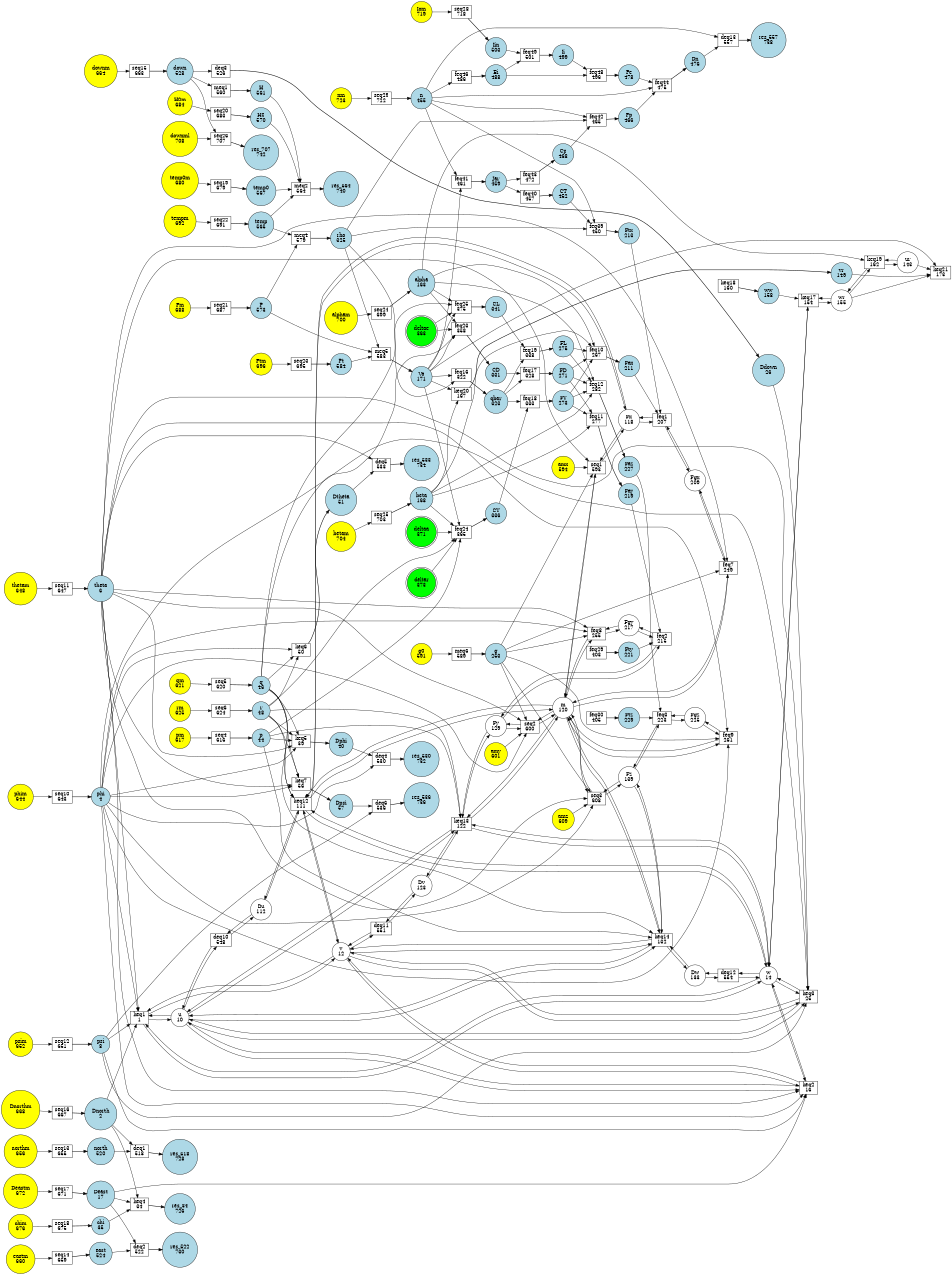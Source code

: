 digraph G {
rankdir = LR;
size ="8.5"
node [shape = box, fillcolor = white, style = filled, label="keq1
1"]; keq1;
node [shape = box, fillcolor = white, style = filled, label="keq2
16"]; keq2;
node [shape = box, fillcolor = white, style = filled, label="keq3
25"]; keq3;
node [shape = box, fillcolor = white, style = filled, label="keq4
34"]; keq4;
node [shape = box, fillcolor = white, style = filled, label="keq5
39"]; keq5;
node [shape = box, fillcolor = white, style = filled, label="keq6
50"]; keq6;
node [shape = box, fillcolor = white, style = filled, label="keq7
56"]; keq7;
node [shape = box, fillcolor = white, style = filled, label="keq12
111"]; keq12;
node [shape = box, fillcolor = white, style = filled, label="keq13
122"]; keq13;
node [shape = box, fillcolor = white, style = filled, label="keq14
132"]; keq14;
node [shape = box, fillcolor = white, style = filled, label="keq17
154"]; keq17;
node [shape = box, fillcolor = white, style = filled, label="keq18
160"]; keq18;
node [shape = box, fillcolor = white, style = filled, label="keq19
162"]; keq19;
node [shape = box, fillcolor = white, style = filled, label="keq20
167"]; keq20;
node [shape = box, fillcolor = white, style = filled, label="keq21
173"]; keq21;
node [shape = box, fillcolor = white, style = filled, label="feq1
207"]; feq1;
node [shape = box, fillcolor = white, style = filled, label="feq2
215"]; feq2;
node [shape = box, fillcolor = white, style = filled, label="feq3
223"]; feq3;
node [shape = box, fillcolor = white, style = filled, label="feq7
249"]; feq7;
node [shape = box, fillcolor = white, style = filled, label="feq8
255"]; feq8;
node [shape = box, fillcolor = white, style = filled, label="feq9
261"]; feq9;
node [shape = box, fillcolor = white, style = filled, label="feq10
267"]; feq10;
node [shape = box, fillcolor = white, style = filled, label="feq11
277"]; feq11;
node [shape = box, fillcolor = white, style = filled, label="feq12
282"]; feq12;
node [shape = box, fillcolor = white, style = filled, label="feq16
322"]; feq16;
node [shape = box, fillcolor = white, style = filled, label="feq17
328"]; feq17;
node [shape = box, fillcolor = white, style = filled, label="feq18
333"]; feq18;
node [shape = box, fillcolor = white, style = filled, label="feq19
338"]; feq19;
node [shape = box, fillcolor = white, style = filled, label="feq23
358"]; feq23;
node [shape = box, fillcolor = white, style = filled, label="feq24
365"]; feq24;
node [shape = box, fillcolor = white, style = filled, label="feq25
375"]; feq25;
node [shape = box, fillcolor = white, style = filled, label="feq29
403"]; feq29;
node [shape = box, fillcolor = white, style = filled, label="feq30
405"]; feq30;
node [shape = box, fillcolor = white, style = filled, label="feq39
450"]; feq39;
node [shape = box, fillcolor = white, style = filled, label="feq40
457"]; feq40;
node [shape = box, fillcolor = white, style = filled, label="feq41
461"]; feq41;
node [shape = box, fillcolor = white, style = filled, label="feq42
465"]; feq42;
node [shape = box, fillcolor = white, style = filled, label="feq43
472"]; feq43;
node [shape = box, fillcolor = white, style = filled, label="feq44
475"]; feq44;
node [shape = box, fillcolor = white, style = filled, label="feq46
486"]; feq46;
node [shape = box, fillcolor = white, style = filled, label="feq48
496"]; feq48;
node [shape = box, fillcolor = white, style = filled, label="feq49
501"]; feq49;
node [shape = box, fillcolor = white, style = filled, label="deq1
518"]; deq1;
node [shape = box, fillcolor = white, style = filled, label="deq2
522"]; deq2;
node [shape = box, fillcolor = white, style = filled, label="deq3
526"]; deq3;
node [shape = box, fillcolor = white, style = filled, label="deq4
530"]; deq4;
node [shape = box, fillcolor = white, style = filled, label="deq5
533"]; deq5;
node [shape = box, fillcolor = white, style = filled, label="deq6
536"]; deq6;
node [shape = box, fillcolor = white, style = filled, label="deq10
548"]; deq10;
node [shape = box, fillcolor = white, style = filled, label="deq11
551"]; deq11;
node [shape = box, fillcolor = white, style = filled, label="deq12
554"]; deq12;
node [shape = box, fillcolor = white, style = filled, label="deq13
557"]; deq13;
node [shape = box, fillcolor = white, style = filled, label="meq1
560"]; meq1;
node [shape = box, fillcolor = white, style = filled, label="meq2
564"]; meq2;
node [shape = box, fillcolor = white, style = filled, label="meq4
579"]; meq4;
node [shape = box, fillcolor = white, style = filled, label="meq5
583"]; meq5;
node [shape = box, fillcolor = white, style = filled, label="meq6
589"]; meq6;
node [shape = box, fillcolor = white, style = filled, label="seq1
593"]; seq1;
node [shape = box, fillcolor = white, style = filled, label="seq2
600"]; seq2;
node [shape = box, fillcolor = white, style = filled, label="seq3
608"]; seq3;
node [shape = box, fillcolor = white, style = filled, label="seq4
616"]; seq4;
node [shape = box, fillcolor = white, style = filled, label="seq5
620"]; seq5;
node [shape = box, fillcolor = white, style = filled, label="seq6
624"]; seq6;
node [shape = box, fillcolor = white, style = filled, label="seq10
643"]; seq10;
node [shape = box, fillcolor = white, style = filled, label="seq11
647"]; seq11;
node [shape = box, fillcolor = white, style = filled, label="seq12
651"]; seq12;
node [shape = box, fillcolor = white, style = filled, label="seq13
655"]; seq13;
node [shape = box, fillcolor = white, style = filled, label="seq14
659"]; seq14;
node [shape = box, fillcolor = white, style = filled, label="seq15
663"]; seq15;
node [shape = box, fillcolor = white, style = filled, label="seq16
667"]; seq16;
node [shape = box, fillcolor = white, style = filled, label="seq17
671"]; seq17;
node [shape = box, fillcolor = white, style = filled, label="seq18
675"]; seq18;
node [shape = box, fillcolor = white, style = filled, label="seq19
679"]; seq19;
node [shape = box, fillcolor = white, style = filled, label="seq20
683"]; seq20;
node [shape = box, fillcolor = white, style = filled, label="seq21
687"]; seq21;
node [shape = box, fillcolor = white, style = filled, label="seq22
691"]; seq22;
node [shape = box, fillcolor = white, style = filled, label="seq23
695"]; seq23;
node [shape = box, fillcolor = white, style = filled, label="seq24
699"]; seq24;
node [shape = box, fillcolor = white, style = filled, label="seq25
703"]; seq25;
node [shape = box, fillcolor = white, style = filled, label="seq26
707"]; seq26;
node [shape = box, fillcolor = white, style = filled, label="seq28
718"]; seq28;
node [shape = box, fillcolor = white, style = filled, label="seq29
722"]; seq29;
node [shape = circle, fillcolor = lightblue, style = filled, label="Dnorth
2"]; Dnorth;
node [shape = circle, fillcolor = lightblue, style = filled, label="phi
4"]; phi;
node [shape = circle, fillcolor = lightblue, style = filled, label="theta
6"]; theta;
node [shape = circle, fillcolor = lightblue, style = filled, label="psi
8"]; psi;
node [shape = circle, fillcolor = white, style = filled, label="u
10"]; u;
node [shape = circle, fillcolor = white, style = filled, label="v
12"]; v;
node [shape = circle, fillcolor = white, style = filled, label="w
14"]; w;
node [shape = circle, fillcolor = lightblue, style = filled, label="Deast
17"]; Deast;
node [shape = circle, fillcolor = lightblue, style = filled, label="Ddown
26"]; Ddown;
node [shape = circle, fillcolor = lightblue, style = filled, label="chi
35"]; chi;
node [shape = circle, fillcolor = lightblue, style = filled, label="Dphi
40"]; Dphi;
node [shape = circle, fillcolor = lightblue, style = filled, label="p
44"]; p;
node [shape = circle, fillcolor = lightblue, style = filled, label="q
46"]; q;
node [shape = circle, fillcolor = lightblue, style = filled, label="r
48"]; r;
node [shape = circle, fillcolor = lightblue, style = filled, label="Dtheta
51"]; Dtheta;
node [shape = circle, fillcolor = lightblue, style = filled, label="Dpsi
57"]; Dpsi;
node [shape = circle, fillcolor = white, style = filled, label="Du
112"]; Du;
node [shape = circle, fillcolor = white, style = filled, label="Fx
118"]; Fx;
node [shape = circle, fillcolor = white, style = filled, label="m
120"]; m;
node [shape = circle, fillcolor = white, style = filled, label="Dv
123"]; Dv;
node [shape = circle, fillcolor = white, style = filled, label="Fy
129"]; Fy;
node [shape = circle, fillcolor = white, style = filled, label="Dw
133"]; Dw;
node [shape = circle, fillcolor = white, style = filled, label="Fz
139"]; Fz;
node [shape = circle, fillcolor = white, style = filled, label="ur
143"]; ur;
node [shape = circle, fillcolor = lightblue, style = filled, label="vr
149"]; vr;
node [shape = circle, fillcolor = white, style = filled, label="wr
155"]; wr;
node [shape = circle, fillcolor = lightblue, style = filled, label="ww
158"]; ww;
node [shape = circle, fillcolor = lightblue, style = filled, label="alpha
163"]; alpha;
node [shape = circle, fillcolor = lightblue, style = filled, label="beta
168"]; beta;
node [shape = circle, fillcolor = lightblue, style = filled, label="Va
171"]; Va;
node [shape = circle, fillcolor = white, style = filled, label="Fgx
209"]; Fgx;
node [shape = circle, fillcolor = lightblue, style = filled, label="Fax
211"]; Fax;
node [shape = circle, fillcolor = lightblue, style = filled, label="Ftx
213"]; Ftx;
node [shape = circle, fillcolor = white, style = filled, label="Fgy
217"]; Fgy;
node [shape = circle, fillcolor = lightblue, style = filled, label="Fay
219"]; Fay;
node [shape = circle, fillcolor = lightblue, style = filled, label="Fty
221"]; Fty;
node [shape = circle, fillcolor = white, style = filled, label="Fgz
225"]; Fgz;
node [shape = circle, fillcolor = lightblue, style = filled, label="Faz
227"]; Faz;
node [shape = circle, fillcolor = lightblue, style = filled, label="Ftz
229"]; Ftz;
node [shape = circle, fillcolor = lightblue, style = filled, label="g
253"]; g;
node [shape = circle, fillcolor = lightblue, style = filled, label="FD
271"]; FD;
node [shape = circle, fillcolor = lightblue, style = filled, label="FY
273"]; FY;
node [shape = circle, fillcolor = lightblue, style = filled, label="FL
275"]; FL;
node [shape = circle, fillcolor = lightblue, style = filled, label="qbar
323"]; qbar;
node [shape = circle, fillcolor = lightblue, style = filled, label="rho
325"]; rho;
node [shape = circle, fillcolor = lightblue, style = filled, label="CD
331"]; CD;
node [shape = circle, fillcolor = lightblue, style = filled, label="CY
336"]; CY;
node [shape = circle, fillcolor = lightblue, style = filled, label="CL
341"]; CL;
node [shape = doublecircle, fillcolor = green, style = filled, label="deltae
363"]; deltae;
node [shape = doublecircle, fillcolor = green, style = filled, label="deltaa
371"]; deltaa;
node [shape = doublecircle, fillcolor = green, style = filled, label="deltar
373"]; deltar;
node [shape = circle, fillcolor = lightblue, style = filled, label="CT
452"]; CT;
node [shape = circle, fillcolor = lightblue, style = filled, label="n
455"]; n;
node [shape = circle, fillcolor = lightblue, style = filled, label="Jar
459"]; Jar;
node [shape = circle, fillcolor = lightblue, style = filled, label="Pp
466"]; Pp;
node [shape = circle, fillcolor = lightblue, style = filled, label="Cp
468"]; Cp;
node [shape = circle, fillcolor = lightblue, style = filled, label="Dn
476"]; Dn;
node [shape = circle, fillcolor = lightblue, style = filled, label="Pe
478"]; Pe;
node [shape = circle, fillcolor = lightblue, style = filled, label="Ei
488"]; Ei;
node [shape = circle, fillcolor = lightblue, style = filled, label="Ii
499"]; Ii;
node [shape = circle, fillcolor = lightblue, style = filled, label="Iin
503"]; Iin;
node [shape = circle, fillcolor = lightblue, style = filled, label="north
520"]; north;
node [shape = circle, fillcolor = lightblue, style = filled, label="east
524"]; east;
node [shape = circle, fillcolor = lightblue, style = filled, label="down
528"]; down;
node [shape = circle, fillcolor = lightblue, style = filled, label="H
561"]; H;
node [shape = circle, fillcolor = lightblue, style = filled, label="temp
565"]; temp;
node [shape = circle, fillcolor = lightblue, style = filled, label="temp0
567"]; temp0;
node [shape = circle, fillcolor = lightblue, style = filled, label="H0
570"]; H0;
node [shape = circle, fillcolor = lightblue, style = filled, label="P
573"]; P;
node [shape = circle, fillcolor = lightblue, style = filled, label="Pt
584"]; Pt;
node [shape = circle, fillcolor = yellow, style = filled, label="g0
591"]; g0;
node [shape = circle, fillcolor = yellow, style = filled, label="amx
594"]; amx;
node [shape = circle, fillcolor = yellow, style = filled, label="amy
601"]; amy;
node [shape = circle, fillcolor = yellow, style = filled, label="amz
609"]; amz;
node [shape = circle, fillcolor = yellow, style = filled, label="pm
617"]; pm;
node [shape = circle, fillcolor = yellow, style = filled, label="qm
621"]; qm;
node [shape = circle, fillcolor = yellow, style = filled, label="rm
625"]; rm;
node [shape = circle, fillcolor = yellow, style = filled, label="phim
644"]; phim;
node [shape = circle, fillcolor = yellow, style = filled, label="thetam
648"]; thetam;
node [shape = circle, fillcolor = yellow, style = filled, label="psim
652"]; psim;
node [shape = circle, fillcolor = yellow, style = filled, label="northm
656"]; northm;
node [shape = circle, fillcolor = yellow, style = filled, label="eastm
660"]; eastm;
node [shape = circle, fillcolor = yellow, style = filled, label="downm
664"]; downm;
node [shape = circle, fillcolor = yellow, style = filled, label="Dnorthm
668"]; Dnorthm;
node [shape = circle, fillcolor = yellow, style = filled, label="Deastm
672"]; Deastm;
node [shape = circle, fillcolor = yellow, style = filled, label="chim
676"]; chim;
node [shape = circle, fillcolor = yellow, style = filled, label="temp0m
680"]; temp0m;
node [shape = circle, fillcolor = yellow, style = filled, label="H0m
684"]; H0m;
node [shape = circle, fillcolor = yellow, style = filled, label="Pm
688"]; Pm;
node [shape = circle, fillcolor = yellow, style = filled, label="tempm
692"]; tempm;
node [shape = circle, fillcolor = yellow, style = filled, label="Ptm
696"]; Ptm;
node [shape = circle, fillcolor = yellow, style = filled, label="alpham
700"]; alpham;
node [shape = circle, fillcolor = yellow, style = filled, label="betam
704"]; betam;
node [shape = circle, fillcolor = yellow, style = filled, label="downml
708"]; downml;
node [shape = circle, fillcolor = yellow, style = filled, label="Iom
719"]; Iom;
node [shape = circle, fillcolor = yellow, style = filled, label="nm
723"]; nm;
node [shape = circle, fillcolor = lightblue, style = filled, label="res_34
726"]; res_34;
node [shape = circle, fillcolor = lightblue, style = filled, label="res_518
728"]; res_518;
node [shape = circle, fillcolor = lightblue, style = filled, label="res_522
730"]; res_522;
node [shape = circle, fillcolor = lightblue, style = filled, label="res_530
732"]; res_530;
node [shape = circle, fillcolor = lightblue, style = filled, label="res_533
734"]; res_533;
node [shape = circle, fillcolor = lightblue, style = filled, label="res_536
736"]; res_536;
node [shape = circle, fillcolor = lightblue, style = filled, label="res_557
738"]; res_557;
node [shape = circle, fillcolor = lightblue, style = filled, label="res_564
740"]; res_564;
node [shape = circle, fillcolor = lightblue, style = filled, label="res_707
742"]; res_707;
Dnorth -> keq1 [penwidth = 1];
phi -> keq1 [penwidth = 1];
theta -> keq1 [penwidth = 1];
psi -> keq1 [penwidth = 1];
keq1 -> u [penwidth = 1];
u -> keq1 [penwidth = 1];
keq1 -> v [penwidth = 1];
v -> keq1 [penwidth = 1];
keq1 -> w [penwidth = 1];
w -> keq1 [penwidth = 1];
Deast -> keq2 [penwidth = 1];
phi -> keq2 [penwidth = 1];
theta -> keq2 [penwidth = 1];
psi -> keq2 [penwidth = 1];
keq2 -> u [penwidth = 1];
u -> keq2 [penwidth = 1];
keq2 -> v [penwidth = 1];
v -> keq2 [penwidth = 1];
keq2 -> w [penwidth = 1];
w -> keq2 [penwidth = 1];
Ddown -> keq3 [penwidth = 1];
phi -> keq3 [penwidth = 1];
theta -> keq3 [penwidth = 1];
psi -> keq3 [penwidth = 1];
keq3 -> u [penwidth = 1];
u -> keq3 [penwidth = 1];
keq3 -> v [penwidth = 1];
v -> keq3 [penwidth = 1];
keq3 -> w [penwidth = 1];
w -> keq3 [penwidth = 1];
chi -> keq4 [penwidth = 1];
Deast -> keq4 [penwidth = 1];
Dnorth -> keq4 [penwidth = 1];
keq5 -> Dphi [penwidth = 1.5];
phi -> keq5 [penwidth = 1];
theta -> keq5 [penwidth = 1];
p -> keq5 [penwidth = 1];
q -> keq5 [penwidth = 1];
r -> keq5 [penwidth = 1];
keq6 -> Dtheta [penwidth = 1.5];
phi -> keq6 [penwidth = 1];
q -> keq6 [penwidth = 1];
r -> keq6 [penwidth = 1];
keq7 -> Dpsi [penwidth = 1.5];
phi -> keq7 [penwidth = 1];
theta -> keq7 [penwidth = 1];
q -> keq7 [penwidth = 1];
r -> keq7 [penwidth = 1];
keq12 -> Du [penwidth = 1];
Du -> keq12 [penwidth = 1];
keq12 -> v [penwidth = 1];
v -> keq12 [penwidth = 1];
keq12 -> w [penwidth = 1];
w -> keq12 [penwidth = 1];
r -> keq12 [penwidth = 1];
q -> keq12 [penwidth = 1];
keq12 -> Fx [penwidth = 1];
Fx -> keq12 [penwidth = 1];
keq12 -> m [penwidth = 1];
m -> keq12 [penwidth = 1];
keq13 -> Dv [penwidth = 1];
Dv -> keq13 [penwidth = 1];
keq13 -> u [penwidth = 1];
u -> keq13 [penwidth = 1];
keq13 -> w [penwidth = 1];
w -> keq13 [penwidth = 1];
p -> keq13 [penwidth = 1];
r -> keq13 [penwidth = 1];
keq13 -> Fy [penwidth = 1];
Fy -> keq13 [penwidth = 1];
keq13 -> m [penwidth = 1];
m -> keq13 [penwidth = 1];
keq14 -> Dw [penwidth = 1];
Dw -> keq14 [penwidth = 1];
keq14 -> u [penwidth = 1];
u -> keq14 [penwidth = 1];
keq14 -> v [penwidth = 1];
v -> keq14 [penwidth = 1];
p -> keq14 [penwidth = 1];
q -> keq14 [penwidth = 1];
keq14 -> Fz [penwidth = 1];
Fz -> keq14 [penwidth = 1];
keq14 -> m [penwidth = 1];
m -> keq14 [penwidth = 1];
keq17 -> wr [penwidth = 1];
wr -> keq17 [penwidth = 1];
keq17 -> w [penwidth = 1];
w -> keq17 [penwidth = 1];
ww -> keq17 [penwidth = 1];
keq18 -> ww [penwidth = 1.5];
alpha -> keq19 [penwidth = 1];
keq19 -> wr [penwidth = 1];
wr -> keq19 [penwidth = 1];
keq19 -> ur [penwidth = 1];
ur -> keq19 [penwidth = 1];
beta -> keq20 [penwidth = 1];
keq20 -> vr [penwidth = 1.5];
Va -> keq20 [penwidth = 1];
Va -> keq21 [penwidth = 1];
ur -> keq21 [penwidth = 1];
vr -> keq21 [penwidth = 1];
wr -> keq21 [penwidth = 1];
feq1 -> Fx [penwidth = 1];
Fx -> feq1 [penwidth = 1];
feq1 -> Fgx [penwidth = 1];
Fgx -> feq1 [penwidth = 1];
Fax -> feq1 [penwidth = 1];
Ftx -> feq1 [penwidth = 1];
feq2 -> Fy [penwidth = 1];
Fy -> feq2 [penwidth = 1];
feq2 -> Fgy [penwidth = 1];
Fgy -> feq2 [penwidth = 1];
Fay -> feq2 [penwidth = 1];
Fty -> feq2 [penwidth = 1];
feq3 -> Fz [penwidth = 1];
Fz -> feq3 [penwidth = 1];
feq3 -> Fgz [penwidth = 1];
Fgz -> feq3 [penwidth = 1];
Faz -> feq3 [penwidth = 1];
Ftz -> feq3 [penwidth = 1];
feq7 -> Fgx [penwidth = 1];
Fgx -> feq7 [penwidth = 1];
theta -> feq7 [penwidth = 1];
feq7 -> m [penwidth = 1];
m -> feq7 [penwidth = 1];
g -> feq7 [penwidth = 1];
feq8 -> Fgy [penwidth = 1];
Fgy -> feq8 [penwidth = 1];
phi -> feq8 [penwidth = 1];
theta -> feq8 [penwidth = 1];
feq8 -> m [penwidth = 1];
m -> feq8 [penwidth = 1];
g -> feq8 [penwidth = 1];
feq9 -> Fgz [penwidth = 1];
Fgz -> feq9 [penwidth = 1];
phi -> feq9 [penwidth = 1];
theta -> feq9 [penwidth = 1];
feq9 -> m [penwidth = 1];
m -> feq9 [penwidth = 1];
g -> feq9 [penwidth = 1];
feq10 -> Fax [penwidth = 1.5];
alpha -> feq10 [penwidth = 1];
beta -> feq10 [penwidth = 1];
FD -> feq10 [penwidth = 1];
FY -> feq10 [penwidth = 1];
FL -> feq10 [penwidth = 1];
feq11 -> Fay [penwidth = 1.5];
beta -> feq11 [penwidth = 1];
FD -> feq11 [penwidth = 1];
FY -> feq11 [penwidth = 1];
feq12 -> Faz [penwidth = 1.5];
alpha -> feq12 [penwidth = 1];
beta -> feq12 [penwidth = 1];
FD -> feq12 [penwidth = 1];
FY -> feq12 [penwidth = 1];
FL -> feq12 [penwidth = 1];
feq16 -> qbar [penwidth = 1.5];
rho -> feq16 [penwidth = 1];
Va -> feq16 [penwidth = 1];
feq17 -> FD [penwidth = 1.5];
qbar -> feq17 [penwidth = 1];
CD -> feq17 [penwidth = 1];
feq18 -> FY [penwidth = 1.5];
qbar -> feq18 [penwidth = 1];
CY -> feq18 [penwidth = 1];
feq19 -> FL [penwidth = 1.5];
qbar -> feq19 [penwidth = 1];
CL -> feq19 [penwidth = 1];
feq23 -> CD [penwidth = 1.5];
Va -> feq23 [penwidth = 1];
alpha -> feq23 [penwidth = 1];
q -> feq23 [penwidth = 1];
deltae -> feq23 [penwidth = 1];
feq24 -> CY [penwidth = 1.5];
Va -> feq24 [penwidth = 1];
beta -> feq24 [penwidth = 1];
p -> feq24 [penwidth = 1];
r -> feq24 [penwidth = 1];
deltaa -> feq24 [penwidth = 1];
deltar -> feq24 [penwidth = 1];
feq25 -> CL [penwidth = 1.5];
Va -> feq25 [penwidth = 1];
alpha -> feq25 [penwidth = 1];
q -> feq25 [penwidth = 1];
deltae -> feq25 [penwidth = 1];
feq29 -> Fty [penwidth = 1.5];
feq30 -> Ftz [penwidth = 1.5];
feq39 -> Ftx [penwidth = 1.5];
CT -> feq39 [penwidth = 1];
rho -> feq39 [penwidth = 1];
n -> feq39 [penwidth = 1];
feq40 -> CT [penwidth = 1.5];
Jar -> feq40 [penwidth = 1];
feq41 -> Jar [penwidth = 1.5];
Va -> feq41 [penwidth = 1];
n -> feq41 [penwidth = 1];
feq42 -> Pp [penwidth = 1.5];
Cp -> feq42 [penwidth = 1];
rho -> feq42 [penwidth = 1];
n -> feq42 [penwidth = 1];
feq43 -> Cp [penwidth = 1.5];
Jar -> feq43 [penwidth = 1];
feq44 -> Dn [penwidth = 1.5];
Pe -> feq44 [penwidth = 1];
Pp -> feq44 [penwidth = 1];
n -> feq44 [penwidth = 1];
n -> feq46 [penwidth = 1];
feq46 -> Ei [penwidth = 1.5];
feq48 -> Pe [penwidth = 1.5];
Ei -> feq48 [penwidth = 1];
Ii -> feq48 [penwidth = 1];
feq49 -> Ii [penwidth = 1.5];
Iin -> feq49 [penwidth = 1];
Ei -> feq49 [penwidth = 1];
Dnorth -> deq1 [penwidth = 1];
north -> deq1 [penwidth = 1];
Deast -> deq2 [penwidth = 1];
east -> deq2 [penwidth = 1];
deq3 -> Ddown [penwidth = 1.5];
down -> deq3 [penwidth = 1];
Dphi -> deq4 [penwidth = 1];
phi -> deq4 [penwidth = 1];
Dtheta -> deq5 [penwidth = 1];
theta -> deq5 [penwidth = 1];
Dpsi -> deq6 [penwidth = 1];
psi -> deq6 [penwidth = 1];
deq10 -> Du [penwidth = 1];
Du -> deq10 [penwidth = 1];
deq10 -> u [penwidth = 1];
u -> deq10 [penwidth = 1];
deq11 -> Dv [penwidth = 1];
Dv -> deq11 [penwidth = 1];
deq11 -> v [penwidth = 1];
v -> deq11 [penwidth = 1];
deq12 -> Dw [penwidth = 1];
Dw -> deq12 [penwidth = 1];
deq12 -> w [penwidth = 1];
w -> deq12 [penwidth = 1];
Dn -> deq13 [penwidth = 1];
n -> deq13 [penwidth = 1];
meq1 -> H [penwidth = 1.5];
down -> meq1 [penwidth = 1];
temp -> meq2 [penwidth = 1];
temp0 -> meq2 [penwidth = 1];
H -> meq2 [penwidth = 1];
H0 -> meq2 [penwidth = 1];
meq4 -> rho [penwidth = 1.5];
P -> meq4 [penwidth = 1];
temp -> meq4 [penwidth = 1];
Pt -> meq5 [penwidth = 1];
P -> meq5 [penwidth = 1];
rho -> meq5 [penwidth = 1];
meq5 -> Va [penwidth = 1.5];
meq6 -> g [penwidth = 1.5];
g0 -> meq6 [penwidth = 1];
amx -> seq1 [penwidth = 1];
seq1 -> Fx [penwidth = 1];
Fx -> seq1 [penwidth = 1];
seq1 -> m [penwidth = 1];
m -> seq1 [penwidth = 1];
g -> seq1 [penwidth = 1];
theta -> seq1 [penwidth = 1];
amy -> seq2 [penwidth = 1];
seq2 -> Fy [penwidth = 1];
Fy -> seq2 [penwidth = 1];
seq2 -> m [penwidth = 1];
m -> seq2 [penwidth = 1];
g -> seq2 [penwidth = 1];
phi -> seq2 [penwidth = 1];
theta -> seq2 [penwidth = 1];
amz -> seq3 [penwidth = 1];
seq3 -> Fz [penwidth = 1];
Fz -> seq3 [penwidth = 1];
seq3 -> m [penwidth = 1];
m -> seq3 [penwidth = 1];
g -> seq3 [penwidth = 1];
phi -> seq3 [penwidth = 1];
theta -> seq3 [penwidth = 1];
pm -> seq4 [penwidth = 1];
seq4 -> p [penwidth = 1.5];
qm -> seq5 [penwidth = 1];
seq5 -> q [penwidth = 1.5];
rm -> seq6 [penwidth = 1];
seq6 -> r [penwidth = 1.5];
phim -> seq10 [penwidth = 1];
seq10 -> phi [penwidth = 1.5];
thetam -> seq11 [penwidth = 1];
seq11 -> theta [penwidth = 1.5];
psim -> seq12 [penwidth = 1];
seq12 -> psi [penwidth = 1.5];
northm -> seq13 [penwidth = 1];
seq13 -> north [penwidth = 1.5];
eastm -> seq14 [penwidth = 1];
seq14 -> east [penwidth = 1.5];
downm -> seq15 [penwidth = 1];
seq15 -> down [penwidth = 1.5];
Dnorthm -> seq16 [penwidth = 1];
seq16 -> Dnorth [penwidth = 1.5];
Deastm -> seq17 [penwidth = 1];
seq17 -> Deast [penwidth = 1.5];
chim -> seq18 [penwidth = 1];
seq18 -> chi [penwidth = 1.5];
temp0m -> seq19 [penwidth = 1];
seq19 -> temp0 [penwidth = 1.5];
H0m -> seq20 [penwidth = 1];
seq20 -> H0 [penwidth = 1.5];
Pm -> seq21 [penwidth = 1];
seq21 -> P [penwidth = 1.5];
tempm -> seq22 [penwidth = 1];
seq22 -> temp [penwidth = 1.5];
Ptm -> seq23 [penwidth = 1];
seq23 -> Pt [penwidth = 1.5];
alpham -> seq24 [penwidth = 1];
seq24 -> alpha [penwidth = 1.5];
betam -> seq25 [penwidth = 1];
seq25 -> beta [penwidth = 1.5];
downml -> seq26 [penwidth = 1];
down -> seq26 [penwidth = 1];
Iom -> seq28 [penwidth = 1];
seq28 -> Iin [penwidth = 1.5];
nm -> seq29 [penwidth = 1];
seq29 -> n [penwidth = 1.5];
keq4 -> res_34 [penwidth = 1.5];
deq1 -> res_518 [penwidth = 1.5];
deq2 -> res_522 [penwidth = 1.5];
deq4 -> res_530 [penwidth = 1.5];
deq5 -> res_533 [penwidth = 1.5];
deq6 -> res_536 [penwidth = 1.5];
deq13 -> res_557 [penwidth = 1.5];
meq2 -> res_564 [penwidth = 1.5];
seq26 -> res_707 [penwidth = 1.5];
}
